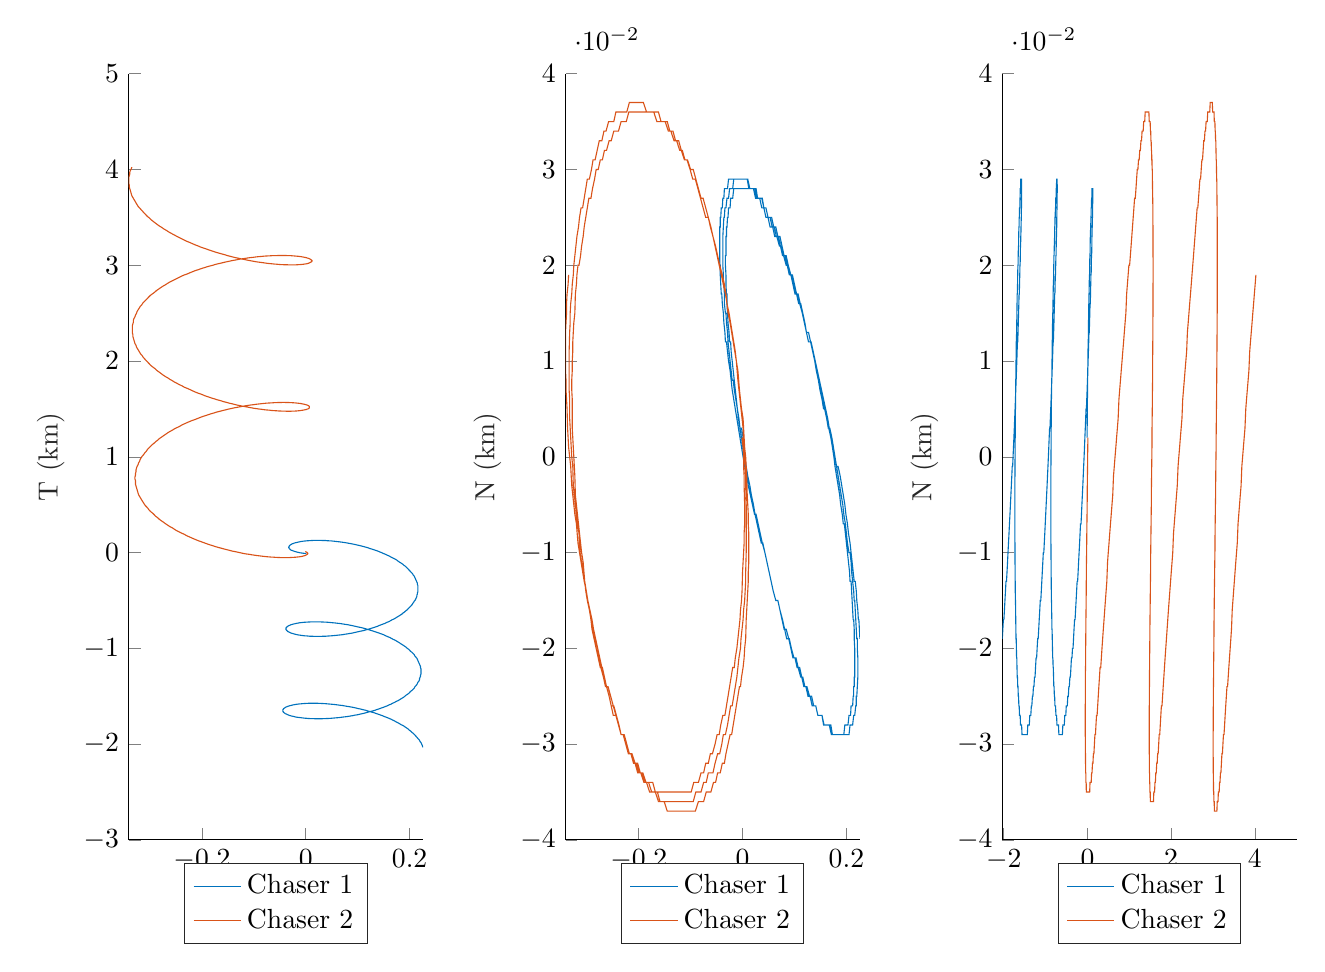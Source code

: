 % This file was created by matlab2tikz.
%
%The latest updates can be retrieved from
%  http://www.mathworks.com/matlabcentral/fileexchange/22022-matlab2tikz-matlab2tikz
%where you can also make suggestions and rate matlab2tikz.
%
\definecolor{mycolor1}{rgb}{0.0,0.447,0.741}%
\definecolor{mycolor2}{rgb}{0.85,0.325,0.098}%
%
\begin{tikzpicture}

\begin{axis}[%
width=1.472in,
height=3.831in,
at={(1.199in,1.565in)},
scale only axis,
xmin=-0.341,
xmax=0.226,
xlabel style={font=\color{white!15!black}},
xlabel={R (km)},
ymin=-3,
ymax=5,
ylabel style={font=\color{white!15!black}},
ylabel={T (km)},
axis background/.style={fill=white},
axis x line*=bottom,
axis y line*=left,
legend style={at={(0.5,-0.03)}, anchor=north, legend cell align=left, align=left, draw=white!15!black}
]
\addplot [color=mycolor1]
  table[row sep=crcr]{%
0.001	-0.01\\
-0.002	-0.008\\
-0.005	-0.007\\
-0.007	-0.005\\
-0.01	-0.003\\
-0.012	-0.001\\
-0.014	0.002\\
-0.016	0.004\\
-0.018	0.007\\
-0.02	0.01\\
-0.022	0.013\\
-0.023	0.016\\
-0.025	0.019\\
-0.026	0.022\\
-0.028	0.025\\
-0.029	0.028\\
-0.03	0.032\\
-0.03	0.035\\
-0.031	0.039\\
-0.032	0.042\\
-0.032	0.046\\
-0.032	0.05\\
-0.033	0.053\\
-0.033	0.057\\
-0.032	0.061\\
-0.032	0.064\\
-0.032	0.068\\
-0.031	0.071\\
-0.031	0.075\\
-0.03	0.078\\
-0.029	0.082\\
-0.028	0.085\\
-0.027	0.089\\
-0.026	0.092\\
-0.024	0.095\\
-0.023	0.098\\
-0.021	0.101\\
-0.019	0.104\\
-0.017	0.106\\
-0.015	0.109\\
-0.013	0.111\\
-0.011	0.114\\
-0.009	0.116\\
-0.006	0.118\\
-0.004	0.12\\
-0.001	0.121\\
0.002	0.123\\
0.005	0.124\\
0.008	0.125\\
0.011	0.126\\
0.014	0.127\\
0.017	0.127\\
0.02	0.128\\
0.024	0.128\\
0.027	0.127\\
0.03	0.127\\
0.034	0.126\\
0.038	0.126\\
0.041	0.124\\
0.045	0.123\\
0.049	0.122\\
0.052	0.12\\
0.056	0.118\\
0.06	0.115\\
0.064	0.113\\
0.068	0.11\\
0.072	0.107\\
0.076	0.104\\
0.08	0.1\\
0.084	0.096\\
0.088	0.092\\
0.092	0.088\\
0.096	0.083\\
0.1	0.078\\
0.104	0.073\\
0.108	0.068\\
0.112	0.062\\
0.116	0.056\\
0.12	0.05\\
0.123	0.043\\
0.127	0.037\\
0.131	0.03\\
0.135	0.023\\
0.139	0.015\\
0.142	0.008\\
0.146	-0.0\\
0.149	-0.008\\
0.153	-0.017\\
0.156	-0.025\\
0.16	-0.034\\
0.163	-0.043\\
0.166	-0.052\\
0.17	-0.062\\
0.173	-0.071\\
0.176	-0.081\\
0.178	-0.091\\
0.181	-0.101\\
0.184	-0.111\\
0.187	-0.122\\
0.189	-0.133\\
0.192	-0.143\\
0.194	-0.154\\
0.196	-0.166\\
0.198	-0.177\\
0.2	-0.188\\
0.202	-0.2\\
0.204	-0.212\\
0.206	-0.223\\
0.207	-0.235\\
0.209	-0.247\\
0.21	-0.259\\
0.211	-0.271\\
0.212	-0.284\\
0.213	-0.296\\
0.214	-0.308\\
0.215	-0.321\\
0.215	-0.333\\
0.216	-0.345\\
0.216	-0.358\\
0.216	-0.37\\
0.216	-0.383\\
0.216	-0.395\\
0.216	-0.408\\
0.215	-0.42\\
0.215	-0.433\\
0.214	-0.445\\
0.214	-0.457\\
0.213	-0.47\\
0.212	-0.482\\
0.211	-0.494\\
0.209	-0.506\\
0.208	-0.518\\
0.206	-0.53\\
0.205	-0.542\\
0.203	-0.554\\
0.201	-0.565\\
0.199	-0.577\\
0.197	-0.588\\
0.195	-0.599\\
0.192	-0.611\\
0.19	-0.621\\
0.187	-0.632\\
0.185	-0.643\\
0.182	-0.653\\
0.179	-0.663\\
0.176	-0.673\\
0.173	-0.683\\
0.17	-0.693\\
0.166	-0.702\\
0.163	-0.712\\
0.16	-0.721\\
0.156	-0.729\\
0.153	-0.738\\
0.149	-0.746\\
0.145	-0.754\\
0.141	-0.762\\
0.138	-0.77\\
0.134	-0.777\\
0.13	-0.784\\
0.126	-0.791\\
0.122	-0.798\\
0.118	-0.804\\
0.114	-0.81\\
0.11	-0.816\\
0.105	-0.821\\
0.101	-0.826\\
0.097	-0.831\\
0.093	-0.836\\
0.089	-0.841\\
0.084	-0.845\\
0.08	-0.849\\
0.076	-0.852\\
0.072	-0.856\\
0.068	-0.859\\
0.064	-0.861\\
0.059	-0.864\\
0.055	-0.866\\
0.051	-0.868\\
0.047	-0.87\\
0.043	-0.871\\
0.039	-0.873\\
0.036	-0.874\\
0.032	-0.874\\
0.028	-0.875\\
0.024	-0.875\\
0.021	-0.875\\
0.017	-0.875\\
0.014	-0.874\\
0.01	-0.873\\
0.007	-0.873\\
0.004	-0.871\\
0.001	-0.87\\
-0.002	-0.869\\
-0.005	-0.867\\
-0.008	-0.865\\
-0.01	-0.863\\
-0.013	-0.861\\
-0.016	-0.858\\
-0.018	-0.856\\
-0.02	-0.853\\
-0.022	-0.85\\
-0.024	-0.847\\
-0.026	-0.844\\
-0.028	-0.841\\
-0.029	-0.838\\
-0.031	-0.834\\
-0.032	-0.831\\
-0.033	-0.827\\
-0.035	-0.824\\
-0.035	-0.82\\
-0.036	-0.816\\
-0.037	-0.812\\
-0.037	-0.809\\
-0.038	-0.805\\
-0.038	-0.801\\
-0.038	-0.797\\
-0.038	-0.793\\
-0.038	-0.79\\
-0.038	-0.786\\
-0.037	-0.782\\
-0.037	-0.778\\
-0.036	-0.775\\
-0.035	-0.771\\
-0.034	-0.767\\
-0.033	-0.764\\
-0.032	-0.761\\
-0.03	-0.757\\
-0.029	-0.754\\
-0.027	-0.751\\
-0.025	-0.748\\
-0.023	-0.745\\
-0.021	-0.743\\
-0.019	-0.74\\
-0.017	-0.738\\
-0.014	-0.735\\
-0.012	-0.733\\
-0.009	-0.731\\
-0.007	-0.73\\
-0.004	-0.728\\
-0.001	-0.727\\
0.002	-0.726\\
0.005	-0.725\\
0.009	-0.724\\
0.012	-0.723\\
0.015	-0.723\\
0.019	-0.723\\
0.022	-0.723\\
0.026	-0.723\\
0.029	-0.724\\
0.033	-0.725\\
0.037	-0.726\\
0.041	-0.727\\
0.045	-0.729\\
0.049	-0.731\\
0.053	-0.733\\
0.057	-0.735\\
0.061	-0.738\\
0.065	-0.74\\
0.069	-0.743\\
0.073	-0.747\\
0.077	-0.75\\
0.082	-0.754\\
0.086	-0.759\\
0.09	-0.763\\
0.094	-0.768\\
0.098	-0.773\\
0.102	-0.778\\
0.107	-0.783\\
0.111	-0.789\\
0.115	-0.795\\
0.119	-0.801\\
0.123	-0.808\\
0.127	-0.815\\
0.131	-0.822\\
0.135	-0.829\\
0.139	-0.836\\
0.143	-0.844\\
0.147	-0.852\\
0.151	-0.86\\
0.154	-0.869\\
0.158	-0.878\\
0.162	-0.887\\
0.165	-0.896\\
0.168	-0.905\\
0.172	-0.915\\
0.175	-0.924\\
0.178	-0.934\\
0.181	-0.944\\
0.184	-0.955\\
0.187	-0.965\\
0.19	-0.976\\
0.193	-0.987\\
0.195	-0.998\\
0.198	-1.009\\
0.2	-1.02\\
0.202	-1.032\\
0.205	-1.043\\
0.207	-1.055\\
0.209	-1.067\\
0.21	-1.079\\
0.212	-1.091\\
0.214	-1.103\\
0.215	-1.115\\
0.216	-1.128\\
0.217	-1.14\\
0.218	-1.153\\
0.219	-1.165\\
0.22	-1.178\\
0.221	-1.19\\
0.221	-1.203\\
0.222	-1.215\\
0.222	-1.228\\
0.222	-1.241\\
0.222	-1.253\\
0.222	-1.266\\
0.221	-1.279\\
0.221	-1.291\\
0.22	-1.304\\
0.219	-1.316\\
0.219	-1.329\\
0.218	-1.341\\
0.216	-1.354\\
0.215	-1.366\\
0.214	-1.378\\
0.212	-1.39\\
0.21	-1.402\\
0.209	-1.414\\
0.207	-1.426\\
0.205	-1.437\\
0.202	-1.449\\
0.2	-1.46\\
0.198	-1.471\\
0.195	-1.483\\
0.192	-1.493\\
0.19	-1.504\\
0.187	-1.515\\
0.184	-1.525\\
0.181	-1.535\\
0.178	-1.545\\
0.174	-1.555\\
0.171	-1.564\\
0.167	-1.574\\
0.164	-1.583\\
0.16	-1.591\\
0.157	-1.6\\
0.153	-1.608\\
0.149	-1.617\\
0.145	-1.624\\
0.141	-1.632\\
0.137	-1.639\\
0.133	-1.647\\
0.129	-1.653\\
0.124	-1.66\\
0.12	-1.666\\
0.116	-1.672\\
0.112	-1.678\\
0.107	-1.684\\
0.103	-1.689\\
0.099	-1.694\\
0.094	-1.698\\
0.09	-1.703\\
0.085	-1.707\\
0.081	-1.711\\
0.077	-1.714\\
0.072	-1.717\\
0.068	-1.72\\
0.064	-1.723\\
0.059	-1.725\\
0.055	-1.727\\
0.051	-1.729\\
0.047	-1.731\\
0.043	-1.732\\
0.038	-1.733\\
0.034	-1.734\\
0.03	-1.735\\
0.026	-1.735\\
0.023	-1.735\\
0.019	-1.735\\
0.015	-1.734\\
0.011	-1.734\\
0.008	-1.733\\
0.004	-1.732\\
0.001	-1.73\\
-0.002	-1.729\\
-0.005	-1.727\\
-0.008	-1.725\\
-0.011	-1.723\\
-0.014	-1.721\\
-0.017	-1.719\\
-0.02	-1.716\\
-0.022	-1.713\\
-0.024	-1.71\\
-0.027	-1.707\\
-0.029	-1.704\\
-0.031	-1.701\\
-0.033	-1.697\\
-0.034	-1.694\\
-0.036	-1.69\\
-0.037	-1.686\\
-0.039	-1.683\\
-0.04	-1.679\\
-0.041	-1.675\\
-0.042	-1.671\\
-0.043	-1.667\\
-0.043	-1.663\\
-0.044	-1.659\\
-0.044	-1.655\\
-0.044	-1.651\\
-0.044	-1.647\\
-0.044	-1.643\\
-0.044	-1.639\\
-0.043	-1.635\\
-0.043	-1.631\\
-0.042	-1.627\\
-0.041	-1.623\\
-0.04	-1.62\\
-0.039	-1.616\\
-0.038	-1.613\\
-0.036	-1.609\\
-0.035	-1.606\\
-0.033	-1.603\\
-0.031	-1.599\\
-0.029	-1.597\\
-0.027	-1.594\\
-0.025	-1.591\\
-0.023	-1.589\\
-0.02	-1.586\\
-0.018	-1.584\\
-0.015	-1.582\\
-0.012	-1.58\\
-0.009	-1.579\\
-0.006	-1.577\\
-0.003	-1.576\\
4.23e-05	-1.575\\
0.003	-1.574\\
0.007	-1.573\\
0.01	-1.573\\
0.014	-1.573\\
0.018	-1.573\\
0.021	-1.573\\
0.025	-1.574\\
0.029	-1.575\\
0.033	-1.576\\
0.037	-1.577\\
0.041	-1.579\\
0.045	-1.581\\
0.049	-1.583\\
0.053	-1.585\\
0.058	-1.588\\
0.062	-1.591\\
0.066	-1.594\\
0.071	-1.597\\
0.075	-1.601\\
0.079	-1.605\\
0.084	-1.609\\
0.088	-1.613\\
0.093	-1.618\\
0.097	-1.623\\
0.101	-1.629\\
0.106	-1.634\\
0.11	-1.64\\
0.115	-1.646\\
0.119	-1.653\\
0.123	-1.659\\
0.127	-1.666\\
0.132	-1.673\\
0.136	-1.681\\
0.14	-1.688\\
0.144	-1.696\\
0.148	-1.704\\
0.152	-1.713\\
0.156	-1.721\\
0.16	-1.73\\
0.164	-1.739\\
0.167	-1.748\\
0.171	-1.758\\
0.174	-1.768\\
0.178	-1.778\\
0.181	-1.788\\
0.184	-1.798\\
0.188	-1.808\\
0.191	-1.819\\
0.194	-1.83\\
0.197	-1.841\\
0.199	-1.852\\
0.202	-1.864\\
0.204	-1.875\\
0.207	-1.887\\
0.209	-1.899\\
0.211	-1.91\\
0.213	-1.922\\
0.215	-1.935\\
0.217	-1.947\\
0.219	-1.959\\
0.22	-1.972\\
0.222	-1.984\\
0.223	-1.997\\
0.224	-2.009\\
0.225	-2.022\\
0.226	-2.035\\
};
\addlegendentry{Chaser 1}

\addplot [color=mycolor2]
  table[row sep=crcr]{%
-0.001	0.01\\
0.001	0.007\\
0.002	0.004\\
0.002	0.002\\
0.003	-0.001\\
0.003	-0.004\\
0.004	-0.007\\
0.004	-0.01\\
0.004	-0.013\\
0.003	-0.016\\
0.003	-0.018\\
0.002	-0.021\\
0.001	-0.024\\
0.0	-0.027\\
-0.001	-0.029\\
-0.002	-0.032\\
-0.004	-0.034\\
-0.005	-0.037\\
-0.007	-0.039\\
-0.009	-0.041\\
-0.011	-0.043\\
-0.014	-0.045\\
-0.016	-0.046\\
-0.019	-0.048\\
-0.022	-0.049\\
-0.025	-0.05\\
-0.028	-0.051\\
-0.031	-0.052\\
-0.034	-0.052\\
-0.038	-0.052\\
-0.042	-0.052\\
-0.045	-0.052\\
-0.049	-0.052\\
-0.053	-0.051\\
-0.058	-0.05\\
-0.062	-0.048\\
-0.066	-0.047\\
-0.071	-0.045\\
-0.075	-0.043\\
-0.08	-0.04\\
-0.085	-0.037\\
-0.089	-0.034\\
-0.094	-0.031\\
-0.099	-0.027\\
-0.104	-0.023\\
-0.109	-0.018\\
-0.115	-0.014\\
-0.12	-0.009\\
-0.125	-0.003\\
-0.13	0.003\\
-0.135	0.009\\
-0.141	0.015\\
-0.146	0.022\\
-0.151	0.029\\
-0.157	0.037\\
-0.162	0.045\\
-0.168	0.053\\
-0.173	0.061\\
-0.178	0.07\\
-0.184	0.08\\
-0.189	0.089\\
-0.194	0.099\\
-0.199	0.109\\
-0.205	0.12\\
-0.21	0.131\\
-0.215	0.142\\
-0.22	0.154\\
-0.225	0.166\\
-0.23	0.178\\
-0.234	0.191\\
-0.239	0.203\\
-0.244	0.217\\
-0.249	0.23\\
-0.253	0.244\\
-0.257	0.258\\
-0.262	0.272\\
-0.266	0.287\\
-0.27	0.301\\
-0.274	0.317\\
-0.278	0.332\\
-0.282	0.347\\
-0.285	0.363\\
-0.289	0.379\\
-0.292	0.396\\
-0.295	0.412\\
-0.299	0.429\\
-0.302	0.446\\
-0.304	0.463\\
-0.307	0.48\\
-0.31	0.497\\
-0.312	0.515\\
-0.314	0.532\\
-0.316	0.55\\
-0.318	0.568\\
-0.32	0.586\\
-0.322	0.604\\
-0.323	0.622\\
-0.324	0.641\\
-0.325	0.659\\
-0.326	0.678\\
-0.327	0.696\\
-0.328	0.715\\
-0.328	0.733\\
-0.328	0.752\\
-0.329	0.77\\
-0.329	0.789\\
-0.328	0.807\\
-0.328	0.826\\
-0.327	0.844\\
-0.327	0.863\\
-0.326	0.881\\
-0.325	0.899\\
-0.323	0.918\\
-0.322	0.936\\
-0.32	0.954\\
-0.319	0.972\\
-0.317	0.99\\
-0.315	1.007\\
-0.312	1.025\\
-0.31	1.042\\
-0.307	1.059\\
-0.305	1.076\\
-0.302	1.093\\
-0.299	1.11\\
-0.296	1.126\\
-0.292	1.143\\
-0.289	1.159\\
-0.285	1.174\\
-0.282	1.19\\
-0.278	1.205\\
-0.274	1.22\\
-0.27	1.235\\
-0.266	1.25\\
-0.262	1.264\\
-0.257	1.278\\
-0.253	1.292\\
-0.248	1.305\\
-0.243	1.318\\
-0.239	1.331\\
-0.234	1.344\\
-0.229	1.356\\
-0.224	1.368\\
-0.219	1.379\\
-0.213	1.39\\
-0.208	1.401\\
-0.203	1.412\\
-0.198	1.422\\
-0.192	1.432\\
-0.187	1.441\\
-0.182	1.45\\
-0.176	1.459\\
-0.171	1.468\\
-0.165	1.476\\
-0.16	1.483\\
-0.154	1.491\\
-0.149	1.498\\
-0.143	1.505\\
-0.138	1.511\\
-0.132	1.517\\
-0.127	1.522\\
-0.121	1.528\\
-0.116	1.533\\
-0.111	1.537\\
-0.106	1.541\\
-0.1	1.545\\
-0.095	1.549\\
-0.09	1.552\\
-0.085	1.555\\
-0.08	1.558\\
-0.076	1.56\\
-0.071	1.562\\
-0.066	1.563\\
-0.062	1.565\\
-0.057	1.566\\
-0.053	1.567\\
-0.049	1.567\\
-0.045	1.568\\
-0.041	1.568\\
-0.037	1.567\\
-0.033	1.567\\
-0.03	1.566\\
-0.026	1.565\\
-0.023	1.564\\
-0.02	1.563\\
-0.017	1.561\\
-0.014	1.559\\
-0.012	1.558\\
-0.009	1.556\\
-0.007	1.553\\
-0.005	1.551\\
-0.003	1.549\\
-0.001	1.546\\
0.001	1.543\\
0.002	1.541\\
0.004	1.538\\
0.005	1.535\\
0.006	1.532\\
0.006	1.529\\
0.007	1.526\\
0.007	1.523\\
0.007	1.52\\
0.007	1.517\\
0.007	1.514\\
0.007	1.511\\
0.006	1.508\\
0.006	1.505\\
0.005	1.502\\
0.004	1.5\\
0.002	1.497\\
0.001	1.494\\
-0.001	1.492\\
-0.003	1.49\\
-0.004	1.488\\
-0.007	1.486\\
-0.009	1.484\\
-0.011	1.482\\
-0.014	1.481\\
-0.017	1.479\\
-0.02	1.478\\
-0.023	1.477\\
-0.026	1.477\\
-0.029	1.476\\
-0.033	1.476\\
-0.037	1.476\\
-0.04	1.477\\
-0.044	1.477\\
-0.048	1.478\\
-0.053	1.479\\
-0.057	1.481\\
-0.061	1.482\\
-0.066	1.484\\
-0.07	1.487\\
-0.075	1.489\\
-0.08	1.492\\
-0.085	1.496\\
-0.09	1.499\\
-0.095	1.503\\
-0.1	1.507\\
-0.105	1.512\\
-0.11	1.517\\
-0.115	1.522\\
-0.121	1.528\\
-0.126	1.534\\
-0.132	1.54\\
-0.137	1.547\\
-0.142	1.554\\
-0.148	1.561\\
-0.153	1.569\\
-0.159	1.577\\
-0.164	1.586\\
-0.17	1.595\\
-0.175	1.604\\
-0.181	1.613\\
-0.186	1.623\\
-0.192	1.633\\
-0.197	1.644\\
-0.202	1.655\\
-0.208	1.666\\
-0.213	1.677\\
-0.218	1.689\\
-0.223	1.702\\
-0.228	1.714\\
-0.234	1.727\\
-0.238	1.74\\
-0.243	1.753\\
-0.248	1.767\\
-0.253	1.781\\
-0.257	1.795\\
-0.262	1.81\\
-0.266	1.825\\
-0.271	1.84\\
-0.275	1.855\\
-0.279	1.871\\
-0.283	1.887\\
-0.287	1.903\\
-0.29	1.919\\
-0.294	1.935\\
-0.298	1.952\\
-0.301	1.969\\
-0.304	1.986\\
-0.307	2.003\\
-0.31	2.021\\
-0.313	2.038\\
-0.315	2.056\\
-0.318	2.074\\
-0.32	2.092\\
-0.322	2.11\\
-0.324	2.128\\
-0.326	2.146\\
-0.327	2.165\\
-0.329	2.183\\
-0.33	2.202\\
-0.331	2.22\\
-0.332	2.239\\
-0.333	2.258\\
-0.333	2.276\\
-0.334	2.295\\
-0.334	2.314\\
-0.334	2.332\\
-0.334	2.351\\
-0.334	2.37\\
-0.333	2.388\\
-0.332	2.407\\
-0.332	2.425\\
-0.331	2.443\\
-0.329	2.462\\
-0.328	2.48\\
-0.326	2.498\\
-0.325	2.516\\
-0.323	2.534\\
-0.321	2.551\\
-0.319	2.569\\
-0.316	2.586\\
-0.314	2.604\\
-0.311	2.621\\
-0.308	2.637\\
-0.305	2.654\\
-0.302	2.671\\
-0.299	2.687\\
-0.295	2.703\\
-0.291	2.718\\
-0.288	2.734\\
-0.284	2.749\\
-0.28	2.764\\
-0.276	2.779\\
-0.271	2.794\\
-0.267	2.808\\
-0.263	2.822\\
-0.258	2.835\\
-0.253	2.849\\
-0.248	2.862\\
-0.244	2.874\\
-0.239	2.887\\
-0.234	2.899\\
-0.228	2.91\\
-0.223	2.922\\
-0.218	2.933\\
-0.213	2.944\\
-0.207	2.954\\
-0.202	2.964\\
-0.196	2.974\\
-0.191	2.983\\
-0.185	2.992\\
-0.179	3.0\\
-0.174	3.009\\
-0.168	3.017\\
-0.162	3.024\\
-0.157	3.031\\
-0.151	3.038\\
-0.145	3.045\\
-0.14	3.051\\
-0.134	3.056\\
-0.129	3.062\\
-0.123	3.067\\
-0.118	3.071\\
-0.112	3.076\\
-0.107	3.08\\
-0.101	3.083\\
-0.096	3.087\\
-0.091	3.09\\
-0.086	3.092\\
-0.081	3.095\\
-0.076	3.097\\
-0.071	3.098\\
-0.066	3.1\\
-0.061	3.101\\
-0.057	3.101\\
-0.052	3.102\\
-0.048	3.102\\
-0.044	3.102\\
-0.039	3.102\\
-0.035	3.101\\
-0.032	3.101\\
-0.028	3.1\\
-0.024	3.098\\
-0.021	3.097\\
-0.018	3.095\\
-0.015	3.094\\
-0.012	3.092\\
-0.009	3.09\\
-0.006	3.087\\
-0.004	3.085\\
-0.002	3.082\\
0.001	3.08\\
0.002	3.077\\
0.004	3.074\\
0.006	3.071\\
0.007	3.068\\
0.008	3.065\\
0.009	3.062\\
0.01	3.058\\
0.011	3.055\\
0.011	3.052\\
0.012	3.049\\
0.012	3.046\\
0.012	3.042\\
0.011	3.039\\
0.011	3.036\\
0.01	3.033\\
0.009	3.03\\
0.008	3.028\\
0.007	3.025\\
0.006	3.022\\
0.004	3.02\\
0.003	3.017\\
0.001	3.015\\
-0.002	3.013\\
-0.004	3.011\\
-0.006	3.01\\
-0.009	3.008\\
-0.012	3.007\\
-0.015	3.006\\
-0.018	3.005\\
-0.021	3.004\\
-0.024	3.004\\
-0.028	3.004\\
-0.032	3.004\\
-0.035	3.005\\
-0.039	3.005\\
-0.043	3.006\\
-0.048	3.007\\
-0.052	3.009\\
-0.056	3.011\\
-0.061	3.013\\
-0.066	3.016\\
-0.07	3.018\\
-0.075	3.021\\
-0.08	3.025\\
-0.085	3.029\\
-0.091	3.033\\
-0.096	3.037\\
-0.101	3.042\\
-0.106	3.047\\
-0.112	3.053\\
-0.117	3.059\\
-0.123	3.065\\
-0.128	3.072\\
-0.134	3.078\\
-0.14	3.086\\
-0.145	3.093\\
-0.151	3.101\\
-0.156	3.11\\
-0.162	3.119\\
-0.168	3.128\\
-0.174	3.137\\
-0.179	3.147\\
-0.185	3.157\\
-0.19	3.167\\
-0.196	3.178\\
-0.202	3.189\\
-0.207	3.201\\
-0.213	3.213\\
-0.218	3.225\\
-0.223	3.237\\
-0.229	3.25\\
-0.234	3.263\\
-0.239	3.277\\
-0.244	3.29\\
-0.249	3.304\\
-0.254	3.319\\
-0.259	3.333\\
-0.264	3.348\\
-0.268	3.363\\
-0.273	3.378\\
-0.277	3.394\\
-0.282	3.41\\
-0.286	3.426\\
-0.29	3.442\\
-0.294	3.459\\
-0.298	3.476\\
-0.301	3.493\\
-0.305	3.51\\
-0.308	3.527\\
-0.311	3.544\\
-0.314	3.562\\
-0.317	3.58\\
-0.32	3.598\\
-0.323	3.616\\
-0.325	3.634\\
-0.327	3.652\\
-0.329	3.671\\
-0.331	3.689\\
-0.333	3.708\\
-0.335	3.726\\
-0.336	3.745\\
-0.337	3.764\\
-0.338	3.783\\
-0.339	3.801\\
-0.34	3.82\\
-0.34	3.839\\
-0.341	3.858\\
-0.341	3.877\\
-0.341	3.895\\
-0.341	3.914\\
-0.34	3.933\\
-0.339	3.951\\
-0.339	3.97\\
-0.338	3.988\\
-0.336	4.007\\
-0.335	4.025\\
};
\addlegendentry{Chaser 2}

\end{axis}

\begin{axis}[%
width=1.472in,
height=3.831in,
at={(3.383in,1.565in)},
scale only axis,
xmin=-0.341,
xmax=0.226,
xlabel style={font=\color{white!15!black}},
xlabel={R (km)},
ymin=-0.04,
ymax=0.04,
ylabel style={font=\color{white!15!black}},
ylabel={N (km)},
axis background/.style={fill=white},
axis x line*=bottom,
axis y line*=left,
legend style={at={(0.5,-0.03)}, anchor=north, legend cell align=left, align=left, draw=white!15!black}
]
\addplot [color=mycolor1]
  table[row sep=crcr]{%
0.001	0.002\\
-0.002	0.003\\
-0.005	0.003\\
-0.007	0.004\\
-0.01	0.005\\
-0.012	0.006\\
-0.014	0.007\\
-0.016	0.008\\
-0.018	0.009\\
-0.02	0.01\\
-0.022	0.011\\
-0.023	0.012\\
-0.025	0.012\\
-0.026	0.013\\
-0.028	0.014\\
-0.029	0.015\\
-0.03	0.016\\
-0.03	0.017\\
-0.031	0.017\\
-0.032	0.018\\
-0.032	0.019\\
-0.032	0.019\\
-0.033	0.02\\
-0.033	0.021\\
-0.032	0.021\\
-0.032	0.022\\
-0.032	0.023\\
-0.031	0.023\\
-0.031	0.024\\
-0.03	0.024\\
-0.029	0.025\\
-0.028	0.025\\
-0.027	0.026\\
-0.026	0.026\\
-0.024	0.026\\
-0.023	0.027\\
-0.021	0.027\\
-0.019	0.027\\
-0.017	0.028\\
-0.015	0.028\\
-0.013	0.028\\
-0.011	0.028\\
-0.009	0.028\\
-0.006	0.028\\
-0.004	0.028\\
-0.001	0.028\\
0.002	0.028\\
0.005	0.028\\
0.008	0.028\\
0.011	0.028\\
0.014	0.028\\
0.017	0.028\\
0.02	0.028\\
0.024	0.028\\
0.027	0.027\\
0.03	0.027\\
0.034	0.027\\
0.038	0.027\\
0.041	0.026\\
0.045	0.026\\
0.049	0.025\\
0.052	0.025\\
0.056	0.025\\
0.06	0.024\\
0.064	0.024\\
0.068	0.023\\
0.072	0.023\\
0.076	0.022\\
0.08	0.021\\
0.084	0.021\\
0.088	0.02\\
0.092	0.019\\
0.096	0.019\\
0.1	0.018\\
0.104	0.017\\
0.108	0.016\\
0.112	0.016\\
0.116	0.015\\
0.12	0.014\\
0.123	0.013\\
0.127	0.013\\
0.131	0.012\\
0.135	0.011\\
0.139	0.01\\
0.142	0.009\\
0.146	0.008\\
0.149	0.007\\
0.153	0.006\\
0.156	0.005\\
0.16	0.005\\
0.163	0.004\\
0.166	0.003\\
0.17	0.002\\
0.173	0.001\\
0.176	-5.39e-05\\
0.178	-0.001\\
0.181	-0.002\\
0.184	-0.003\\
0.187	-0.004\\
0.189	-0.005\\
0.192	-0.006\\
0.194	-0.007\\
0.196	-0.007\\
0.198	-0.008\\
0.2	-0.009\\
0.202	-0.01\\
0.204	-0.011\\
0.206	-0.012\\
0.207	-0.013\\
0.209	-0.013\\
0.21	-0.014\\
0.211	-0.015\\
0.212	-0.016\\
0.213	-0.017\\
0.214	-0.017\\
0.215	-0.018\\
0.215	-0.019\\
0.216	-0.02\\
0.216	-0.02\\
0.216	-0.021\\
0.216	-0.021\\
0.216	-0.022\\
0.216	-0.023\\
0.215	-0.023\\
0.215	-0.024\\
0.214	-0.024\\
0.214	-0.025\\
0.213	-0.025\\
0.212	-0.026\\
0.211	-0.026\\
0.209	-0.026\\
0.208	-0.027\\
0.206	-0.027\\
0.205	-0.027\\
0.203	-0.028\\
0.201	-0.028\\
0.199	-0.028\\
0.197	-0.028\\
0.195	-0.029\\
0.192	-0.029\\
0.19	-0.029\\
0.187	-0.029\\
0.185	-0.029\\
0.182	-0.029\\
0.179	-0.029\\
0.176	-0.029\\
0.173	-0.029\\
0.17	-0.028\\
0.166	-0.028\\
0.163	-0.028\\
0.16	-0.028\\
0.156	-0.028\\
0.153	-0.027\\
0.149	-0.027\\
0.145	-0.027\\
0.141	-0.026\\
0.138	-0.026\\
0.134	-0.026\\
0.13	-0.025\\
0.126	-0.025\\
0.122	-0.024\\
0.118	-0.024\\
0.114	-0.023\\
0.11	-0.022\\
0.105	-0.022\\
0.101	-0.021\\
0.097	-0.021\\
0.093	-0.02\\
0.089	-0.019\\
0.084	-0.018\\
0.08	-0.018\\
0.076	-0.017\\
0.072	-0.016\\
0.068	-0.015\\
0.064	-0.015\\
0.059	-0.014\\
0.055	-0.013\\
0.051	-0.012\\
0.047	-0.011\\
0.043	-0.01\\
0.039	-0.009\\
0.036	-0.009\\
0.032	-0.008\\
0.028	-0.007\\
0.024	-0.006\\
0.021	-0.005\\
0.017	-0.004\\
0.014	-0.003\\
0.01	-0.002\\
0.007	-0.001\\
0.004	-2.76e-05\\
0.001	0.001\\
-0.002	0.002\\
-0.005	0.003\\
-0.008	0.004\\
-0.01	0.005\\
-0.013	0.006\\
-0.016	0.007\\
-0.018	0.008\\
-0.02	0.008\\
-0.022	0.009\\
-0.024	0.01\\
-0.026	0.011\\
-0.028	0.012\\
-0.029	0.013\\
-0.031	0.014\\
-0.032	0.015\\
-0.033	0.015\\
-0.035	0.016\\
-0.035	0.017\\
-0.036	0.018\\
-0.037	0.018\\
-0.037	0.019\\
-0.038	0.02\\
-0.038	0.021\\
-0.038	0.021\\
-0.038	0.022\\
-0.038	0.022\\
-0.038	0.023\\
-0.037	0.024\\
-0.037	0.024\\
-0.036	0.025\\
-0.035	0.025\\
-0.034	0.026\\
-0.033	0.026\\
-0.032	0.026\\
-0.03	0.027\\
-0.029	0.027\\
-0.027	0.027\\
-0.025	0.028\\
-0.023	0.028\\
-0.021	0.028\\
-0.019	0.028\\
-0.017	0.029\\
-0.014	0.029\\
-0.012	0.029\\
-0.009	0.029\\
-0.007	0.029\\
-0.004	0.029\\
-0.001	0.029\\
0.002	0.029\\
0.005	0.029\\
0.009	0.029\\
0.012	0.028\\
0.015	0.028\\
0.019	0.028\\
0.022	0.028\\
0.026	0.028\\
0.029	0.027\\
0.033	0.027\\
0.037	0.027\\
0.041	0.026\\
0.045	0.026\\
0.049	0.025\\
0.053	0.025\\
0.057	0.024\\
0.061	0.024\\
0.065	0.023\\
0.069	0.023\\
0.073	0.022\\
0.077	0.021\\
0.082	0.021\\
0.086	0.02\\
0.09	0.019\\
0.094	0.019\\
0.098	0.018\\
0.102	0.017\\
0.107	0.017\\
0.111	0.016\\
0.115	0.015\\
0.119	0.014\\
0.123	0.013\\
0.127	0.012\\
0.131	0.012\\
0.135	0.011\\
0.139	0.01\\
0.143	0.009\\
0.147	0.008\\
0.151	0.007\\
0.154	0.006\\
0.158	0.005\\
0.162	0.004\\
0.165	0.003\\
0.168	0.003\\
0.172	0.002\\
0.175	0.001\\
0.178	-0.0\\
0.181	-0.001\\
0.184	-0.002\\
0.187	-0.003\\
0.19	-0.004\\
0.193	-0.005\\
0.195	-0.006\\
0.198	-0.007\\
0.2	-0.008\\
0.202	-0.009\\
0.205	-0.01\\
0.207	-0.01\\
0.209	-0.011\\
0.21	-0.012\\
0.212	-0.013\\
0.214	-0.014\\
0.215	-0.015\\
0.216	-0.015\\
0.217	-0.016\\
0.218	-0.017\\
0.219	-0.018\\
0.22	-0.019\\
0.221	-0.019\\
0.221	-0.02\\
0.222	-0.021\\
0.222	-0.021\\
0.222	-0.022\\
0.222	-0.023\\
0.222	-0.023\\
0.221	-0.024\\
0.221	-0.024\\
0.22	-0.025\\
0.219	-0.025\\
0.219	-0.026\\
0.218	-0.026\\
0.216	-0.027\\
0.215	-0.027\\
0.214	-0.027\\
0.212	-0.028\\
0.21	-0.028\\
0.209	-0.028\\
0.207	-0.028\\
0.205	-0.029\\
0.202	-0.029\\
0.2	-0.029\\
0.198	-0.029\\
0.195	-0.029\\
0.192	-0.029\\
0.19	-0.029\\
0.187	-0.029\\
0.184	-0.029\\
0.181	-0.029\\
0.178	-0.029\\
0.174	-0.029\\
0.171	-0.029\\
0.167	-0.028\\
0.164	-0.028\\
0.16	-0.028\\
0.157	-0.028\\
0.153	-0.027\\
0.149	-0.027\\
0.145	-0.027\\
0.141	-0.026\\
0.137	-0.026\\
0.133	-0.025\\
0.129	-0.025\\
0.124	-0.024\\
0.12	-0.024\\
0.116	-0.023\\
0.112	-0.023\\
0.107	-0.022\\
0.103	-0.021\\
0.099	-0.021\\
0.094	-0.02\\
0.09	-0.019\\
0.085	-0.019\\
0.081	-0.018\\
0.077	-0.017\\
0.072	-0.016\\
0.068	-0.015\\
0.064	-0.015\\
0.059	-0.014\\
0.055	-0.013\\
0.051	-0.012\\
0.047	-0.011\\
0.043	-0.01\\
0.038	-0.009\\
0.034	-0.008\\
0.03	-0.007\\
0.026	-0.006\\
0.023	-0.006\\
0.019	-0.005\\
0.015	-0.004\\
0.011	-0.003\\
0.008	-0.002\\
0.004	-0.001\\
0.001	0.0\\
-0.002	0.001\\
-0.005	0.002\\
-0.008	0.003\\
-0.011	0.004\\
-0.014	0.005\\
-0.017	0.006\\
-0.02	0.007\\
-0.022	0.008\\
-0.024	0.009\\
-0.027	0.01\\
-0.029	0.011\\
-0.031	0.012\\
-0.033	0.012\\
-0.034	0.013\\
-0.036	0.014\\
-0.037	0.015\\
-0.039	0.016\\
-0.04	0.017\\
-0.041	0.017\\
-0.042	0.018\\
-0.043	0.019\\
-0.043	0.02\\
-0.044	0.02\\
-0.044	0.021\\
-0.044	0.022\\
-0.044	0.022\\
-0.044	0.023\\
-0.044	0.024\\
-0.043	0.024\\
-0.043	0.025\\
-0.042	0.025\\
-0.041	0.026\\
-0.04	0.026\\
-0.039	0.026\\
-0.038	0.027\\
-0.036	0.027\\
-0.035	0.028\\
-0.033	0.028\\
-0.031	0.028\\
-0.029	0.028\\
-0.027	0.029\\
-0.025	0.029\\
-0.023	0.029\\
-0.02	0.029\\
-0.018	0.029\\
-0.015	0.029\\
-0.012	0.029\\
-0.009	0.029\\
-0.006	0.029\\
-0.003	0.029\\
4.23e-05	0.029\\
0.003	0.029\\
0.007	0.029\\
0.01	0.029\\
0.014	0.028\\
0.018	0.028\\
0.021	0.028\\
0.025	0.027\\
0.029	0.027\\
0.033	0.027\\
0.037	0.026\\
0.041	0.026\\
0.045	0.025\\
0.049	0.025\\
0.053	0.024\\
0.058	0.024\\
0.062	0.023\\
0.066	0.023\\
0.071	0.022\\
0.075	0.022\\
0.079	0.021\\
0.084	0.02\\
0.088	0.02\\
0.093	0.019\\
0.097	0.018\\
0.101	0.017\\
0.106	0.017\\
0.11	0.016\\
0.115	0.015\\
0.119	0.014\\
0.123	0.013\\
0.127	0.012\\
0.132	0.012\\
0.136	0.011\\
0.14	0.01\\
0.144	0.009\\
0.148	0.008\\
0.152	0.007\\
0.156	0.006\\
0.16	0.005\\
0.164	0.004\\
0.167	0.003\\
0.171	0.002\\
0.174	0.001\\
0.178	0.0\\
0.181	-0.001\\
0.184	-0.001\\
0.188	-0.002\\
0.191	-0.003\\
0.194	-0.004\\
0.197	-0.005\\
0.199	-0.006\\
0.202	-0.007\\
0.204	-0.008\\
0.207	-0.009\\
0.209	-0.01\\
0.211	-0.011\\
0.213	-0.012\\
0.215	-0.013\\
0.217	-0.013\\
0.219	-0.014\\
0.22	-0.015\\
0.222	-0.016\\
0.223	-0.017\\
0.224	-0.017\\
0.225	-0.018\\
0.226	-0.019\\
};
\addlegendentry{Chaser 1}

\addplot [color=mycolor2]
  table[row sep=crcr]{%
-0.001	0.002\\
0.001	0.001\\
0.002	0.0\\
0.002	-0.001\\
0.003	-0.002\\
0.003	-0.003\\
0.004	-0.005\\
0.004	-0.006\\
0.004	-0.007\\
0.003	-0.008\\
0.003	-0.009\\
0.002	-0.01\\
0.001	-0.011\\
0.0	-0.012\\
-0.001	-0.014\\
-0.002	-0.015\\
-0.004	-0.016\\
-0.005	-0.017\\
-0.007	-0.018\\
-0.009	-0.019\\
-0.011	-0.02\\
-0.014	-0.021\\
-0.016	-0.022\\
-0.019	-0.022\\
-0.022	-0.023\\
-0.025	-0.024\\
-0.028	-0.025\\
-0.031	-0.026\\
-0.034	-0.027\\
-0.038	-0.027\\
-0.042	-0.028\\
-0.045	-0.029\\
-0.049	-0.029\\
-0.053	-0.03\\
-0.058	-0.031\\
-0.062	-0.031\\
-0.066	-0.032\\
-0.071	-0.032\\
-0.075	-0.033\\
-0.08	-0.033\\
-0.085	-0.034\\
-0.089	-0.034\\
-0.094	-0.034\\
-0.099	-0.035\\
-0.104	-0.035\\
-0.109	-0.035\\
-0.115	-0.035\\
-0.12	-0.035\\
-0.125	-0.035\\
-0.13	-0.035\\
-0.135	-0.035\\
-0.141	-0.035\\
-0.146	-0.035\\
-0.151	-0.035\\
-0.157	-0.035\\
-0.162	-0.035\\
-0.168	-0.035\\
-0.173	-0.034\\
-0.178	-0.034\\
-0.184	-0.034\\
-0.189	-0.034\\
-0.194	-0.033\\
-0.199	-0.033\\
-0.205	-0.032\\
-0.21	-0.032\\
-0.215	-0.031\\
-0.22	-0.031\\
-0.225	-0.03\\
-0.23	-0.029\\
-0.234	-0.029\\
-0.239	-0.028\\
-0.244	-0.027\\
-0.249	-0.027\\
-0.253	-0.026\\
-0.257	-0.025\\
-0.262	-0.024\\
-0.266	-0.023\\
-0.27	-0.022\\
-0.274	-0.022\\
-0.278	-0.021\\
-0.282	-0.02\\
-0.285	-0.019\\
-0.289	-0.018\\
-0.292	-0.017\\
-0.295	-0.016\\
-0.299	-0.015\\
-0.302	-0.014\\
-0.304	-0.013\\
-0.307	-0.011\\
-0.31	-0.01\\
-0.312	-0.009\\
-0.314	-0.008\\
-0.316	-0.007\\
-0.318	-0.006\\
-0.32	-0.005\\
-0.322	-0.004\\
-0.323	-0.002\\
-0.324	-0.001\\
-0.325	-0.0\\
-0.326	0.001\\
-0.327	0.002\\
-0.328	0.003\\
-0.328	0.004\\
-0.328	0.006\\
-0.329	0.007\\
-0.329	0.008\\
-0.328	0.009\\
-0.328	0.01\\
-0.327	0.011\\
-0.327	0.012\\
-0.326	0.013\\
-0.325	0.014\\
-0.323	0.015\\
-0.322	0.017\\
-0.32	0.018\\
-0.319	0.019\\
-0.317	0.02\\
-0.315	0.02\\
-0.312	0.021\\
-0.31	0.022\\
-0.307	0.023\\
-0.305	0.024\\
-0.302	0.025\\
-0.299	0.026\\
-0.296	0.027\\
-0.292	0.027\\
-0.289	0.028\\
-0.285	0.029\\
-0.282	0.03\\
-0.278	0.03\\
-0.274	0.031\\
-0.27	0.031\\
-0.266	0.032\\
-0.262	0.032\\
-0.257	0.033\\
-0.253	0.033\\
-0.248	0.034\\
-0.243	0.034\\
-0.239	0.034\\
-0.234	0.035\\
-0.229	0.035\\
-0.224	0.035\\
-0.219	0.036\\
-0.213	0.036\\
-0.208	0.036\\
-0.203	0.036\\
-0.198	0.036\\
-0.192	0.036\\
-0.187	0.036\\
-0.182	0.036\\
-0.176	0.036\\
-0.171	0.036\\
-0.165	0.035\\
-0.16	0.035\\
-0.154	0.035\\
-0.149	0.035\\
-0.143	0.034\\
-0.138	0.034\\
-0.132	0.033\\
-0.127	0.033\\
-0.121	0.032\\
-0.116	0.032\\
-0.111	0.031\\
-0.106	0.031\\
-0.1	0.03\\
-0.095	0.03\\
-0.09	0.029\\
-0.085	0.028\\
-0.08	0.027\\
-0.076	0.027\\
-0.071	0.026\\
-0.066	0.025\\
-0.062	0.024\\
-0.057	0.023\\
-0.053	0.022\\
-0.049	0.021\\
-0.045	0.02\\
-0.041	0.019\\
-0.037	0.018\\
-0.033	0.017\\
-0.03	0.016\\
-0.026	0.015\\
-0.023	0.014\\
-0.02	0.013\\
-0.017	0.012\\
-0.014	0.011\\
-0.012	0.01\\
-0.009	0.008\\
-0.007	0.007\\
-0.005	0.006\\
-0.003	0.005\\
-0.001	0.004\\
0.001	0.003\\
0.002	0.001\\
0.004	0.0\\
0.005	-0.001\\
0.006	-0.002\\
0.006	-0.003\\
0.007	-0.005\\
0.007	-0.006\\
0.007	-0.007\\
0.007	-0.008\\
0.007	-0.009\\
0.007	-0.01\\
0.006	-0.012\\
0.006	-0.013\\
0.005	-0.014\\
0.004	-0.015\\
0.002	-0.016\\
0.001	-0.017\\
-0.001	-0.018\\
-0.003	-0.019\\
-0.004	-0.02\\
-0.007	-0.021\\
-0.009	-0.022\\
-0.011	-0.023\\
-0.014	-0.024\\
-0.017	-0.025\\
-0.02	-0.026\\
-0.023	-0.026\\
-0.026	-0.027\\
-0.029	-0.028\\
-0.033	-0.029\\
-0.037	-0.029\\
-0.04	-0.03\\
-0.044	-0.031\\
-0.048	-0.031\\
-0.053	-0.032\\
-0.057	-0.033\\
-0.061	-0.033\\
-0.066	-0.033\\
-0.07	-0.034\\
-0.075	-0.034\\
-0.08	-0.035\\
-0.085	-0.035\\
-0.09	-0.035\\
-0.095	-0.036\\
-0.1	-0.036\\
-0.105	-0.036\\
-0.11	-0.036\\
-0.115	-0.036\\
-0.121	-0.036\\
-0.126	-0.036\\
-0.132	-0.036\\
-0.137	-0.036\\
-0.142	-0.036\\
-0.148	-0.036\\
-0.153	-0.036\\
-0.159	-0.036\\
-0.164	-0.035\\
-0.17	-0.035\\
-0.175	-0.035\\
-0.181	-0.034\\
-0.186	-0.034\\
-0.192	-0.033\\
-0.197	-0.033\\
-0.202	-0.032\\
-0.208	-0.032\\
-0.213	-0.031\\
-0.218	-0.031\\
-0.223	-0.03\\
-0.228	-0.029\\
-0.234	-0.029\\
-0.238	-0.028\\
-0.243	-0.027\\
-0.248	-0.026\\
-0.253	-0.026\\
-0.257	-0.025\\
-0.262	-0.024\\
-0.266	-0.023\\
-0.271	-0.022\\
-0.275	-0.021\\
-0.279	-0.02\\
-0.283	-0.019\\
-0.287	-0.018\\
-0.29	-0.017\\
-0.294	-0.016\\
-0.298	-0.015\\
-0.301	-0.014\\
-0.304	-0.013\\
-0.307	-0.012\\
-0.31	-0.011\\
-0.313	-0.01\\
-0.315	-0.008\\
-0.318	-0.007\\
-0.32	-0.006\\
-0.322	-0.005\\
-0.324	-0.004\\
-0.326	-0.003\\
-0.327	-0.001\\
-0.329	-0.0\\
-0.33	0.001\\
-0.331	0.002\\
-0.332	0.003\\
-0.333	0.004\\
-0.333	0.006\\
-0.334	0.007\\
-0.334	0.008\\
-0.334	0.009\\
-0.334	0.01\\
-0.334	0.011\\
-0.333	0.013\\
-0.332	0.014\\
-0.332	0.015\\
-0.331	0.016\\
-0.329	0.017\\
-0.328	0.018\\
-0.326	0.019\\
-0.325	0.02\\
-0.323	0.021\\
-0.321	0.022\\
-0.319	0.023\\
-0.316	0.024\\
-0.314	0.025\\
-0.311	0.026\\
-0.308	0.026\\
-0.305	0.027\\
-0.302	0.028\\
-0.299	0.029\\
-0.295	0.029\\
-0.291	0.03\\
-0.288	0.031\\
-0.284	0.031\\
-0.28	0.032\\
-0.276	0.033\\
-0.271	0.033\\
-0.267	0.034\\
-0.263	0.034\\
-0.258	0.035\\
-0.253	0.035\\
-0.248	0.035\\
-0.244	0.036\\
-0.239	0.036\\
-0.234	0.036\\
-0.228	0.036\\
-0.223	0.036\\
-0.218	0.037\\
-0.213	0.037\\
-0.207	0.037\\
-0.202	0.037\\
-0.196	0.037\\
-0.191	0.037\\
-0.185	0.036\\
-0.179	0.036\\
-0.174	0.036\\
-0.168	0.036\\
-0.162	0.036\\
-0.157	0.035\\
-0.151	0.035\\
-0.145	0.035\\
-0.14	0.034\\
-0.134	0.034\\
-0.129	0.033\\
-0.123	0.033\\
-0.118	0.032\\
-0.112	0.031\\
-0.107	0.031\\
-0.101	0.03\\
-0.096	0.029\\
-0.091	0.029\\
-0.086	0.028\\
-0.081	0.027\\
-0.076	0.026\\
-0.071	0.025\\
-0.066	0.025\\
-0.061	0.024\\
-0.057	0.023\\
-0.052	0.022\\
-0.048	0.021\\
-0.044	0.02\\
-0.039	0.019\\
-0.035	0.018\\
-0.032	0.017\\
-0.028	0.015\\
-0.024	0.014\\
-0.021	0.013\\
-0.018	0.012\\
-0.015	0.011\\
-0.012	0.01\\
-0.009	0.009\\
-0.006	0.007\\
-0.004	0.006\\
-0.002	0.005\\
0.001	0.004\\
0.002	0.003\\
0.004	0.001\\
0.006	0.0\\
0.007	-0.001\\
0.008	-0.002\\
0.009	-0.004\\
0.01	-0.005\\
0.011	-0.006\\
0.011	-0.007\\
0.012	-0.008\\
0.012	-0.01\\
0.012	-0.011\\
0.011	-0.012\\
0.011	-0.013\\
0.01	-0.014\\
0.009	-0.015\\
0.008	-0.016\\
0.007	-0.017\\
0.006	-0.019\\
0.004	-0.02\\
0.003	-0.021\\
0.001	-0.022\\
-0.002	-0.023\\
-0.004	-0.024\\
-0.006	-0.024\\
-0.009	-0.025\\
-0.012	-0.026\\
-0.015	-0.027\\
-0.018	-0.028\\
-0.021	-0.029\\
-0.024	-0.029\\
-0.028	-0.03\\
-0.032	-0.031\\
-0.035	-0.032\\
-0.039	-0.032\\
-0.043	-0.033\\
-0.048	-0.033\\
-0.052	-0.034\\
-0.056	-0.034\\
-0.061	-0.035\\
-0.066	-0.035\\
-0.07	-0.035\\
-0.075	-0.036\\
-0.08	-0.036\\
-0.085	-0.036\\
-0.091	-0.037\\
-0.096	-0.037\\
-0.101	-0.037\\
-0.106	-0.037\\
-0.112	-0.037\\
-0.117	-0.037\\
-0.123	-0.037\\
-0.128	-0.037\\
-0.134	-0.037\\
-0.14	-0.037\\
-0.145	-0.037\\
-0.151	-0.036\\
-0.156	-0.036\\
-0.162	-0.036\\
-0.168	-0.035\\
-0.174	-0.035\\
-0.179	-0.035\\
-0.185	-0.034\\
-0.19	-0.034\\
-0.196	-0.033\\
-0.202	-0.033\\
-0.207	-0.032\\
-0.213	-0.031\\
-0.218	-0.031\\
-0.223	-0.03\\
-0.229	-0.029\\
-0.234	-0.029\\
-0.239	-0.028\\
-0.244	-0.027\\
-0.249	-0.026\\
-0.254	-0.025\\
-0.259	-0.024\\
-0.264	-0.024\\
-0.268	-0.023\\
-0.273	-0.022\\
-0.277	-0.021\\
-0.282	-0.02\\
-0.286	-0.019\\
-0.29	-0.018\\
-0.294	-0.016\\
-0.298	-0.015\\
-0.301	-0.014\\
-0.305	-0.013\\
-0.308	-0.012\\
-0.311	-0.011\\
-0.314	-0.01\\
-0.317	-0.009\\
-0.32	-0.007\\
-0.323	-0.006\\
-0.325	-0.005\\
-0.327	-0.004\\
-0.329	-0.003\\
-0.331	-0.001\\
-0.333	-0.0\\
-0.335	0.001\\
-0.336	0.002\\
-0.337	0.003\\
-0.338	0.005\\
-0.339	0.006\\
-0.34	0.007\\
-0.34	0.008\\
-0.341	0.009\\
-0.341	0.011\\
-0.341	0.012\\
-0.341	0.013\\
-0.34	0.014\\
-0.339	0.015\\
-0.339	0.016\\
-0.338	0.017\\
-0.336	0.018\\
-0.335	0.019\\
};
\addlegendentry{Chaser 2}

\end{axis}

\begin{axis}[%
width=1.472in,
height=3.831in,
at={(5.567in,1.565in)},
scale only axis,
xmin=-2.035,
xmax=5,
xlabel style={font=\color{white!15!black}},
xlabel={T (km)},
ymin=-0.04,
ymax=0.04,
ylabel style={font=\color{white!15!black}},
ylabel={N (km)},
axis background/.style={fill=white},
axis x line*=bottom,
axis y line*=left,
legend style={at={(0.5,-0.03)}, anchor=north, legend cell align=left, align=left, draw=white!15!black}
]
\addplot [color=mycolor1]
  table[row sep=crcr]{%
-0.01	0.002\\
-0.008	0.003\\
-0.007	0.003\\
-0.005	0.004\\
-0.003	0.005\\
-0.001	0.006\\
0.002	0.007\\
0.004	0.008\\
0.007	0.009\\
0.01	0.01\\
0.013	0.011\\
0.016	0.012\\
0.019	0.012\\
0.022	0.013\\
0.025	0.014\\
0.028	0.015\\
0.032	0.016\\
0.035	0.017\\
0.039	0.017\\
0.042	0.018\\
0.046	0.019\\
0.05	0.019\\
0.053	0.02\\
0.057	0.021\\
0.061	0.021\\
0.064	0.022\\
0.068	0.023\\
0.071	0.023\\
0.075	0.024\\
0.078	0.024\\
0.082	0.025\\
0.085	0.025\\
0.089	0.026\\
0.092	0.026\\
0.095	0.026\\
0.098	0.027\\
0.101	0.027\\
0.104	0.027\\
0.106	0.028\\
0.109	0.028\\
0.111	0.028\\
0.114	0.028\\
0.116	0.028\\
0.118	0.028\\
0.12	0.028\\
0.121	0.028\\
0.123	0.028\\
0.124	0.028\\
0.125	0.028\\
0.126	0.028\\
0.127	0.028\\
0.127	0.028\\
0.128	0.028\\
0.128	0.028\\
0.127	0.027\\
0.127	0.027\\
0.126	0.027\\
0.126	0.027\\
0.124	0.026\\
0.123	0.026\\
0.122	0.025\\
0.12	0.025\\
0.118	0.025\\
0.115	0.024\\
0.113	0.024\\
0.11	0.023\\
0.107	0.023\\
0.104	0.022\\
0.1	0.021\\
0.096	0.021\\
0.092	0.02\\
0.088	0.019\\
0.083	0.019\\
0.078	0.018\\
0.073	0.017\\
0.068	0.016\\
0.062	0.016\\
0.056	0.015\\
0.05	0.014\\
0.043	0.013\\
0.037	0.013\\
0.03	0.012\\
0.023	0.011\\
0.015	0.01\\
0.008	0.009\\
-0.0	0.008\\
-0.008	0.007\\
-0.017	0.006\\
-0.025	0.005\\
-0.034	0.005\\
-0.043	0.004\\
-0.052	0.003\\
-0.062	0.002\\
-0.071	0.001\\
-0.081	-5.39e-05\\
-0.091	-0.001\\
-0.101	-0.002\\
-0.111	-0.003\\
-0.122	-0.004\\
-0.133	-0.005\\
-0.143	-0.006\\
-0.154	-0.007\\
-0.166	-0.007\\
-0.177	-0.008\\
-0.188	-0.009\\
-0.2	-0.01\\
-0.212	-0.011\\
-0.223	-0.012\\
-0.235	-0.013\\
-0.247	-0.013\\
-0.259	-0.014\\
-0.271	-0.015\\
-0.284	-0.016\\
-0.296	-0.017\\
-0.308	-0.017\\
-0.321	-0.018\\
-0.333	-0.019\\
-0.345	-0.02\\
-0.358	-0.02\\
-0.37	-0.021\\
-0.383	-0.021\\
-0.395	-0.022\\
-0.408	-0.023\\
-0.42	-0.023\\
-0.433	-0.024\\
-0.445	-0.024\\
-0.457	-0.025\\
-0.47	-0.025\\
-0.482	-0.026\\
-0.494	-0.026\\
-0.506	-0.026\\
-0.518	-0.027\\
-0.53	-0.027\\
-0.542	-0.027\\
-0.554	-0.028\\
-0.565	-0.028\\
-0.577	-0.028\\
-0.588	-0.028\\
-0.599	-0.029\\
-0.611	-0.029\\
-0.621	-0.029\\
-0.632	-0.029\\
-0.643	-0.029\\
-0.653	-0.029\\
-0.663	-0.029\\
-0.673	-0.029\\
-0.683	-0.029\\
-0.693	-0.028\\
-0.702	-0.028\\
-0.712	-0.028\\
-0.721	-0.028\\
-0.729	-0.028\\
-0.738	-0.027\\
-0.746	-0.027\\
-0.754	-0.027\\
-0.762	-0.026\\
-0.77	-0.026\\
-0.777	-0.026\\
-0.784	-0.025\\
-0.791	-0.025\\
-0.798	-0.024\\
-0.804	-0.024\\
-0.81	-0.023\\
-0.816	-0.022\\
-0.821	-0.022\\
-0.826	-0.021\\
-0.831	-0.021\\
-0.836	-0.02\\
-0.841	-0.019\\
-0.845	-0.018\\
-0.849	-0.018\\
-0.852	-0.017\\
-0.856	-0.016\\
-0.859	-0.015\\
-0.861	-0.015\\
-0.864	-0.014\\
-0.866	-0.013\\
-0.868	-0.012\\
-0.87	-0.011\\
-0.871	-0.01\\
-0.873	-0.009\\
-0.874	-0.009\\
-0.874	-0.008\\
-0.875	-0.007\\
-0.875	-0.006\\
-0.875	-0.005\\
-0.875	-0.004\\
-0.874	-0.003\\
-0.873	-0.002\\
-0.873	-0.001\\
-0.871	-2.76e-05\\
-0.87	0.001\\
-0.869	0.002\\
-0.867	0.003\\
-0.865	0.004\\
-0.863	0.005\\
-0.861	0.006\\
-0.858	0.007\\
-0.856	0.008\\
-0.853	0.008\\
-0.85	0.009\\
-0.847	0.01\\
-0.844	0.011\\
-0.841	0.012\\
-0.838	0.013\\
-0.834	0.014\\
-0.831	0.015\\
-0.827	0.015\\
-0.824	0.016\\
-0.82	0.017\\
-0.816	0.018\\
-0.812	0.018\\
-0.809	0.019\\
-0.805	0.02\\
-0.801	0.021\\
-0.797	0.021\\
-0.793	0.022\\
-0.79	0.022\\
-0.786	0.023\\
-0.782	0.024\\
-0.778	0.024\\
-0.775	0.025\\
-0.771	0.025\\
-0.767	0.026\\
-0.764	0.026\\
-0.761	0.026\\
-0.757	0.027\\
-0.754	0.027\\
-0.751	0.027\\
-0.748	0.028\\
-0.745	0.028\\
-0.743	0.028\\
-0.74	0.028\\
-0.738	0.029\\
-0.735	0.029\\
-0.733	0.029\\
-0.731	0.029\\
-0.73	0.029\\
-0.728	0.029\\
-0.727	0.029\\
-0.726	0.029\\
-0.725	0.029\\
-0.724	0.029\\
-0.723	0.028\\
-0.723	0.028\\
-0.723	0.028\\
-0.723	0.028\\
-0.723	0.028\\
-0.724	0.027\\
-0.725	0.027\\
-0.726	0.027\\
-0.727	0.026\\
-0.729	0.026\\
-0.731	0.025\\
-0.733	0.025\\
-0.735	0.024\\
-0.738	0.024\\
-0.74	0.023\\
-0.743	0.023\\
-0.747	0.022\\
-0.75	0.021\\
-0.754	0.021\\
-0.759	0.02\\
-0.763	0.019\\
-0.768	0.019\\
-0.773	0.018\\
-0.778	0.017\\
-0.783	0.017\\
-0.789	0.016\\
-0.795	0.015\\
-0.801	0.014\\
-0.808	0.013\\
-0.815	0.012\\
-0.822	0.012\\
-0.829	0.011\\
-0.836	0.01\\
-0.844	0.009\\
-0.852	0.008\\
-0.86	0.007\\
-0.869	0.006\\
-0.878	0.005\\
-0.887	0.004\\
-0.896	0.003\\
-0.905	0.003\\
-0.915	0.002\\
-0.924	0.001\\
-0.934	-0.0\\
-0.944	-0.001\\
-0.955	-0.002\\
-0.965	-0.003\\
-0.976	-0.004\\
-0.987	-0.005\\
-0.998	-0.006\\
-1.009	-0.007\\
-1.02	-0.008\\
-1.032	-0.009\\
-1.043	-0.01\\
-1.055	-0.01\\
-1.067	-0.011\\
-1.079	-0.012\\
-1.091	-0.013\\
-1.103	-0.014\\
-1.115	-0.015\\
-1.128	-0.015\\
-1.14	-0.016\\
-1.153	-0.017\\
-1.165	-0.018\\
-1.178	-0.019\\
-1.19	-0.019\\
-1.203	-0.02\\
-1.215	-0.021\\
-1.228	-0.021\\
-1.241	-0.022\\
-1.253	-0.023\\
-1.266	-0.023\\
-1.279	-0.024\\
-1.291	-0.024\\
-1.304	-0.025\\
-1.316	-0.025\\
-1.329	-0.026\\
-1.341	-0.026\\
-1.354	-0.027\\
-1.366	-0.027\\
-1.378	-0.027\\
-1.39	-0.028\\
-1.402	-0.028\\
-1.414	-0.028\\
-1.426	-0.028\\
-1.437	-0.029\\
-1.449	-0.029\\
-1.46	-0.029\\
-1.471	-0.029\\
-1.483	-0.029\\
-1.493	-0.029\\
-1.504	-0.029\\
-1.515	-0.029\\
-1.525	-0.029\\
-1.535	-0.029\\
-1.545	-0.029\\
-1.555	-0.029\\
-1.564	-0.029\\
-1.574	-0.028\\
-1.583	-0.028\\
-1.591	-0.028\\
-1.6	-0.028\\
-1.608	-0.027\\
-1.617	-0.027\\
-1.624	-0.027\\
-1.632	-0.026\\
-1.639	-0.026\\
-1.647	-0.025\\
-1.653	-0.025\\
-1.66	-0.024\\
-1.666	-0.024\\
-1.672	-0.023\\
-1.678	-0.023\\
-1.684	-0.022\\
-1.689	-0.021\\
-1.694	-0.021\\
-1.698	-0.02\\
-1.703	-0.019\\
-1.707	-0.019\\
-1.711	-0.018\\
-1.714	-0.017\\
-1.717	-0.016\\
-1.72	-0.015\\
-1.723	-0.015\\
-1.725	-0.014\\
-1.727	-0.013\\
-1.729	-0.012\\
-1.731	-0.011\\
-1.732	-0.01\\
-1.733	-0.009\\
-1.734	-0.008\\
-1.735	-0.007\\
-1.735	-0.006\\
-1.735	-0.006\\
-1.735	-0.005\\
-1.734	-0.004\\
-1.734	-0.003\\
-1.733	-0.002\\
-1.732	-0.001\\
-1.73	0.0\\
-1.729	0.001\\
-1.727	0.002\\
-1.725	0.003\\
-1.723	0.004\\
-1.721	0.005\\
-1.719	0.006\\
-1.716	0.007\\
-1.713	0.008\\
-1.71	0.009\\
-1.707	0.01\\
-1.704	0.011\\
-1.701	0.012\\
-1.697	0.012\\
-1.694	0.013\\
-1.69	0.014\\
-1.686	0.015\\
-1.683	0.016\\
-1.679	0.017\\
-1.675	0.017\\
-1.671	0.018\\
-1.667	0.019\\
-1.663	0.02\\
-1.659	0.02\\
-1.655	0.021\\
-1.651	0.022\\
-1.647	0.022\\
-1.643	0.023\\
-1.639	0.024\\
-1.635	0.024\\
-1.631	0.025\\
-1.627	0.025\\
-1.623	0.026\\
-1.62	0.026\\
-1.616	0.026\\
-1.613	0.027\\
-1.609	0.027\\
-1.606	0.028\\
-1.603	0.028\\
-1.599	0.028\\
-1.597	0.028\\
-1.594	0.029\\
-1.591	0.029\\
-1.589	0.029\\
-1.586	0.029\\
-1.584	0.029\\
-1.582	0.029\\
-1.58	0.029\\
-1.579	0.029\\
-1.577	0.029\\
-1.576	0.029\\
-1.575	0.029\\
-1.574	0.029\\
-1.573	0.029\\
-1.573	0.029\\
-1.573	0.028\\
-1.573	0.028\\
-1.573	0.028\\
-1.574	0.027\\
-1.575	0.027\\
-1.576	0.027\\
-1.577	0.026\\
-1.579	0.026\\
-1.581	0.025\\
-1.583	0.025\\
-1.585	0.024\\
-1.588	0.024\\
-1.591	0.023\\
-1.594	0.023\\
-1.597	0.022\\
-1.601	0.022\\
-1.605	0.021\\
-1.609	0.02\\
-1.613	0.02\\
-1.618	0.019\\
-1.623	0.018\\
-1.629	0.017\\
-1.634	0.017\\
-1.64	0.016\\
-1.646	0.015\\
-1.653	0.014\\
-1.659	0.013\\
-1.666	0.012\\
-1.673	0.012\\
-1.681	0.011\\
-1.688	0.01\\
-1.696	0.009\\
-1.704	0.008\\
-1.713	0.007\\
-1.721	0.006\\
-1.73	0.005\\
-1.739	0.004\\
-1.748	0.003\\
-1.758	0.002\\
-1.768	0.001\\
-1.778	0.0\\
-1.788	-0.001\\
-1.798	-0.001\\
-1.808	-0.002\\
-1.819	-0.003\\
-1.83	-0.004\\
-1.841	-0.005\\
-1.852	-0.006\\
-1.864	-0.007\\
-1.875	-0.008\\
-1.887	-0.009\\
-1.899	-0.01\\
-1.91	-0.011\\
-1.922	-0.012\\
-1.935	-0.013\\
-1.947	-0.013\\
-1.959	-0.014\\
-1.972	-0.015\\
-1.984	-0.016\\
-1.997	-0.017\\
-2.009	-0.017\\
-2.022	-0.018\\
-2.035	-0.019\\
};
\addlegendentry{Chaser 1}

\addplot [color=mycolor2]
  table[row sep=crcr]{%
0.01	0.002\\
0.007	0.001\\
0.004	0.0\\
0.002	-0.001\\
-0.001	-0.002\\
-0.004	-0.003\\
-0.007	-0.005\\
-0.01	-0.006\\
-0.013	-0.007\\
-0.016	-0.008\\
-0.018	-0.009\\
-0.021	-0.01\\
-0.024	-0.011\\
-0.027	-0.012\\
-0.029	-0.014\\
-0.032	-0.015\\
-0.034	-0.016\\
-0.037	-0.017\\
-0.039	-0.018\\
-0.041	-0.019\\
-0.043	-0.02\\
-0.045	-0.021\\
-0.046	-0.022\\
-0.048	-0.022\\
-0.049	-0.023\\
-0.05	-0.024\\
-0.051	-0.025\\
-0.052	-0.026\\
-0.052	-0.027\\
-0.052	-0.027\\
-0.052	-0.028\\
-0.052	-0.029\\
-0.052	-0.029\\
-0.051	-0.03\\
-0.05	-0.031\\
-0.048	-0.031\\
-0.047	-0.032\\
-0.045	-0.032\\
-0.043	-0.033\\
-0.04	-0.033\\
-0.037	-0.034\\
-0.034	-0.034\\
-0.031	-0.034\\
-0.027	-0.035\\
-0.023	-0.035\\
-0.018	-0.035\\
-0.014	-0.035\\
-0.009	-0.035\\
-0.003	-0.035\\
0.003	-0.035\\
0.009	-0.035\\
0.015	-0.035\\
0.022	-0.035\\
0.029	-0.035\\
0.037	-0.035\\
0.045	-0.035\\
0.053	-0.035\\
0.061	-0.034\\
0.07	-0.034\\
0.08	-0.034\\
0.089	-0.034\\
0.099	-0.033\\
0.109	-0.033\\
0.12	-0.032\\
0.131	-0.032\\
0.142	-0.031\\
0.154	-0.031\\
0.166	-0.03\\
0.178	-0.029\\
0.191	-0.029\\
0.203	-0.028\\
0.217	-0.027\\
0.23	-0.027\\
0.244	-0.026\\
0.258	-0.025\\
0.272	-0.024\\
0.287	-0.023\\
0.301	-0.022\\
0.317	-0.022\\
0.332	-0.021\\
0.347	-0.02\\
0.363	-0.019\\
0.379	-0.018\\
0.396	-0.017\\
0.412	-0.016\\
0.429	-0.015\\
0.446	-0.014\\
0.463	-0.013\\
0.48	-0.011\\
0.497	-0.01\\
0.515	-0.009\\
0.532	-0.008\\
0.55	-0.007\\
0.568	-0.006\\
0.586	-0.005\\
0.604	-0.004\\
0.622	-0.002\\
0.641	-0.001\\
0.659	-0.0\\
0.678	0.001\\
0.696	0.002\\
0.715	0.003\\
0.733	0.004\\
0.752	0.006\\
0.77	0.007\\
0.789	0.008\\
0.807	0.009\\
0.826	0.01\\
0.844	0.011\\
0.863	0.012\\
0.881	0.013\\
0.899	0.014\\
0.918	0.015\\
0.936	0.017\\
0.954	0.018\\
0.972	0.019\\
0.99	0.02\\
1.007	0.02\\
1.025	0.021\\
1.042	0.022\\
1.059	0.023\\
1.076	0.024\\
1.093	0.025\\
1.11	0.026\\
1.126	0.027\\
1.143	0.027\\
1.159	0.028\\
1.174	0.029\\
1.19	0.03\\
1.205	0.03\\
1.22	0.031\\
1.235	0.031\\
1.25	0.032\\
1.264	0.032\\
1.278	0.033\\
1.292	0.033\\
1.305	0.034\\
1.318	0.034\\
1.331	0.034\\
1.344	0.035\\
1.356	0.035\\
1.368	0.035\\
1.379	0.036\\
1.39	0.036\\
1.401	0.036\\
1.412	0.036\\
1.422	0.036\\
1.432	0.036\\
1.441	0.036\\
1.45	0.036\\
1.459	0.036\\
1.468	0.036\\
1.476	0.035\\
1.483	0.035\\
1.491	0.035\\
1.498	0.035\\
1.505	0.034\\
1.511	0.034\\
1.517	0.033\\
1.522	0.033\\
1.528	0.032\\
1.533	0.032\\
1.537	0.031\\
1.541	0.031\\
1.545	0.03\\
1.549	0.03\\
1.552	0.029\\
1.555	0.028\\
1.558	0.027\\
1.56	0.027\\
1.562	0.026\\
1.563	0.025\\
1.565	0.024\\
1.566	0.023\\
1.567	0.022\\
1.567	0.021\\
1.568	0.02\\
1.568	0.019\\
1.567	0.018\\
1.567	0.017\\
1.566	0.016\\
1.565	0.015\\
1.564	0.014\\
1.563	0.013\\
1.561	0.012\\
1.559	0.011\\
1.558	0.01\\
1.556	0.008\\
1.553	0.007\\
1.551	0.006\\
1.549	0.005\\
1.546	0.004\\
1.543	0.003\\
1.541	0.001\\
1.538	0.0\\
1.535	-0.001\\
1.532	-0.002\\
1.529	-0.003\\
1.526	-0.005\\
1.523	-0.006\\
1.52	-0.007\\
1.517	-0.008\\
1.514	-0.009\\
1.511	-0.01\\
1.508	-0.012\\
1.505	-0.013\\
1.502	-0.014\\
1.5	-0.015\\
1.497	-0.016\\
1.494	-0.017\\
1.492	-0.018\\
1.49	-0.019\\
1.488	-0.02\\
1.486	-0.021\\
1.484	-0.022\\
1.482	-0.023\\
1.481	-0.024\\
1.479	-0.025\\
1.478	-0.026\\
1.477	-0.026\\
1.477	-0.027\\
1.476	-0.028\\
1.476	-0.029\\
1.476	-0.029\\
1.477	-0.03\\
1.477	-0.031\\
1.478	-0.031\\
1.479	-0.032\\
1.481	-0.033\\
1.482	-0.033\\
1.484	-0.033\\
1.487	-0.034\\
1.489	-0.034\\
1.492	-0.035\\
1.496	-0.035\\
1.499	-0.035\\
1.503	-0.036\\
1.507	-0.036\\
1.512	-0.036\\
1.517	-0.036\\
1.522	-0.036\\
1.528	-0.036\\
1.534	-0.036\\
1.54	-0.036\\
1.547	-0.036\\
1.554	-0.036\\
1.561	-0.036\\
1.569	-0.036\\
1.577	-0.036\\
1.586	-0.035\\
1.595	-0.035\\
1.604	-0.035\\
1.613	-0.034\\
1.623	-0.034\\
1.633	-0.033\\
1.644	-0.033\\
1.655	-0.032\\
1.666	-0.032\\
1.677	-0.031\\
1.689	-0.031\\
1.702	-0.03\\
1.714	-0.029\\
1.727	-0.029\\
1.74	-0.028\\
1.753	-0.027\\
1.767	-0.026\\
1.781	-0.026\\
1.795	-0.025\\
1.81	-0.024\\
1.825	-0.023\\
1.84	-0.022\\
1.855	-0.021\\
1.871	-0.02\\
1.887	-0.019\\
1.903	-0.018\\
1.919	-0.017\\
1.935	-0.016\\
1.952	-0.015\\
1.969	-0.014\\
1.986	-0.013\\
2.003	-0.012\\
2.021	-0.011\\
2.038	-0.01\\
2.056	-0.008\\
2.074	-0.007\\
2.092	-0.006\\
2.11	-0.005\\
2.128	-0.004\\
2.146	-0.003\\
2.165	-0.001\\
2.183	-0.0\\
2.202	0.001\\
2.22	0.002\\
2.239	0.003\\
2.258	0.004\\
2.276	0.006\\
2.295	0.007\\
2.314	0.008\\
2.332	0.009\\
2.351	0.01\\
2.37	0.011\\
2.388	0.013\\
2.407	0.014\\
2.425	0.015\\
2.443	0.016\\
2.462	0.017\\
2.48	0.018\\
2.498	0.019\\
2.516	0.02\\
2.534	0.021\\
2.551	0.022\\
2.569	0.023\\
2.586	0.024\\
2.604	0.025\\
2.621	0.026\\
2.637	0.026\\
2.654	0.027\\
2.671	0.028\\
2.687	0.029\\
2.703	0.029\\
2.718	0.03\\
2.734	0.031\\
2.749	0.031\\
2.764	0.032\\
2.779	0.033\\
2.794	0.033\\
2.808	0.034\\
2.822	0.034\\
2.835	0.035\\
2.849	0.035\\
2.862	0.035\\
2.874	0.036\\
2.887	0.036\\
2.899	0.036\\
2.91	0.036\\
2.922	0.036\\
2.933	0.037\\
2.944	0.037\\
2.954	0.037\\
2.964	0.037\\
2.974	0.037\\
2.983	0.037\\
2.992	0.036\\
3.0	0.036\\
3.009	0.036\\
3.017	0.036\\
3.024	0.036\\
3.031	0.035\\
3.038	0.035\\
3.045	0.035\\
3.051	0.034\\
3.056	0.034\\
3.062	0.033\\
3.067	0.033\\
3.071	0.032\\
3.076	0.031\\
3.08	0.031\\
3.083	0.03\\
3.087	0.029\\
3.09	0.029\\
3.092	0.028\\
3.095	0.027\\
3.097	0.026\\
3.098	0.025\\
3.1	0.025\\
3.101	0.024\\
3.101	0.023\\
3.102	0.022\\
3.102	0.021\\
3.102	0.02\\
3.102	0.019\\
3.101	0.018\\
3.101	0.017\\
3.1	0.015\\
3.098	0.014\\
3.097	0.013\\
3.095	0.012\\
3.094	0.011\\
3.092	0.01\\
3.09	0.009\\
3.087	0.007\\
3.085	0.006\\
3.082	0.005\\
3.08	0.004\\
3.077	0.003\\
3.074	0.001\\
3.071	0.0\\
3.068	-0.001\\
3.065	-0.002\\
3.062	-0.004\\
3.058	-0.005\\
3.055	-0.006\\
3.052	-0.007\\
3.049	-0.008\\
3.046	-0.01\\
3.042	-0.011\\
3.039	-0.012\\
3.036	-0.013\\
3.033	-0.014\\
3.03	-0.015\\
3.028	-0.016\\
3.025	-0.017\\
3.022	-0.019\\
3.02	-0.02\\
3.017	-0.021\\
3.015	-0.022\\
3.013	-0.023\\
3.011	-0.024\\
3.01	-0.024\\
3.008	-0.025\\
3.007	-0.026\\
3.006	-0.027\\
3.005	-0.028\\
3.004	-0.029\\
3.004	-0.029\\
3.004	-0.03\\
3.004	-0.031\\
3.005	-0.032\\
3.005	-0.032\\
3.006	-0.033\\
3.007	-0.033\\
3.009	-0.034\\
3.011	-0.034\\
3.013	-0.035\\
3.016	-0.035\\
3.018	-0.035\\
3.021	-0.036\\
3.025	-0.036\\
3.029	-0.036\\
3.033	-0.037\\
3.037	-0.037\\
3.042	-0.037\\
3.047	-0.037\\
3.053	-0.037\\
3.059	-0.037\\
3.065	-0.037\\
3.072	-0.037\\
3.078	-0.037\\
3.086	-0.037\\
3.093	-0.037\\
3.101	-0.036\\
3.11	-0.036\\
3.119	-0.036\\
3.128	-0.035\\
3.137	-0.035\\
3.147	-0.035\\
3.157	-0.034\\
3.167	-0.034\\
3.178	-0.033\\
3.189	-0.033\\
3.201	-0.032\\
3.213	-0.031\\
3.225	-0.031\\
3.237	-0.03\\
3.25	-0.029\\
3.263	-0.029\\
3.277	-0.028\\
3.29	-0.027\\
3.304	-0.026\\
3.319	-0.025\\
3.333	-0.024\\
3.348	-0.024\\
3.363	-0.023\\
3.378	-0.022\\
3.394	-0.021\\
3.41	-0.02\\
3.426	-0.019\\
3.442	-0.018\\
3.459	-0.016\\
3.476	-0.015\\
3.493	-0.014\\
3.51	-0.013\\
3.527	-0.012\\
3.544	-0.011\\
3.562	-0.01\\
3.58	-0.009\\
3.598	-0.007\\
3.616	-0.006\\
3.634	-0.005\\
3.652	-0.004\\
3.671	-0.003\\
3.689	-0.001\\
3.708	-0.0\\
3.726	0.001\\
3.745	0.002\\
3.764	0.003\\
3.783	0.005\\
3.801	0.006\\
3.82	0.007\\
3.839	0.008\\
3.858	0.009\\
3.877	0.011\\
3.895	0.012\\
3.914	0.013\\
3.933	0.014\\
3.951	0.015\\
3.97	0.016\\
3.988	0.017\\
4.007	0.018\\
4.025	0.019\\
};
\addlegendentry{Chaser 2}

\end{axis}
\end{tikzpicture}%